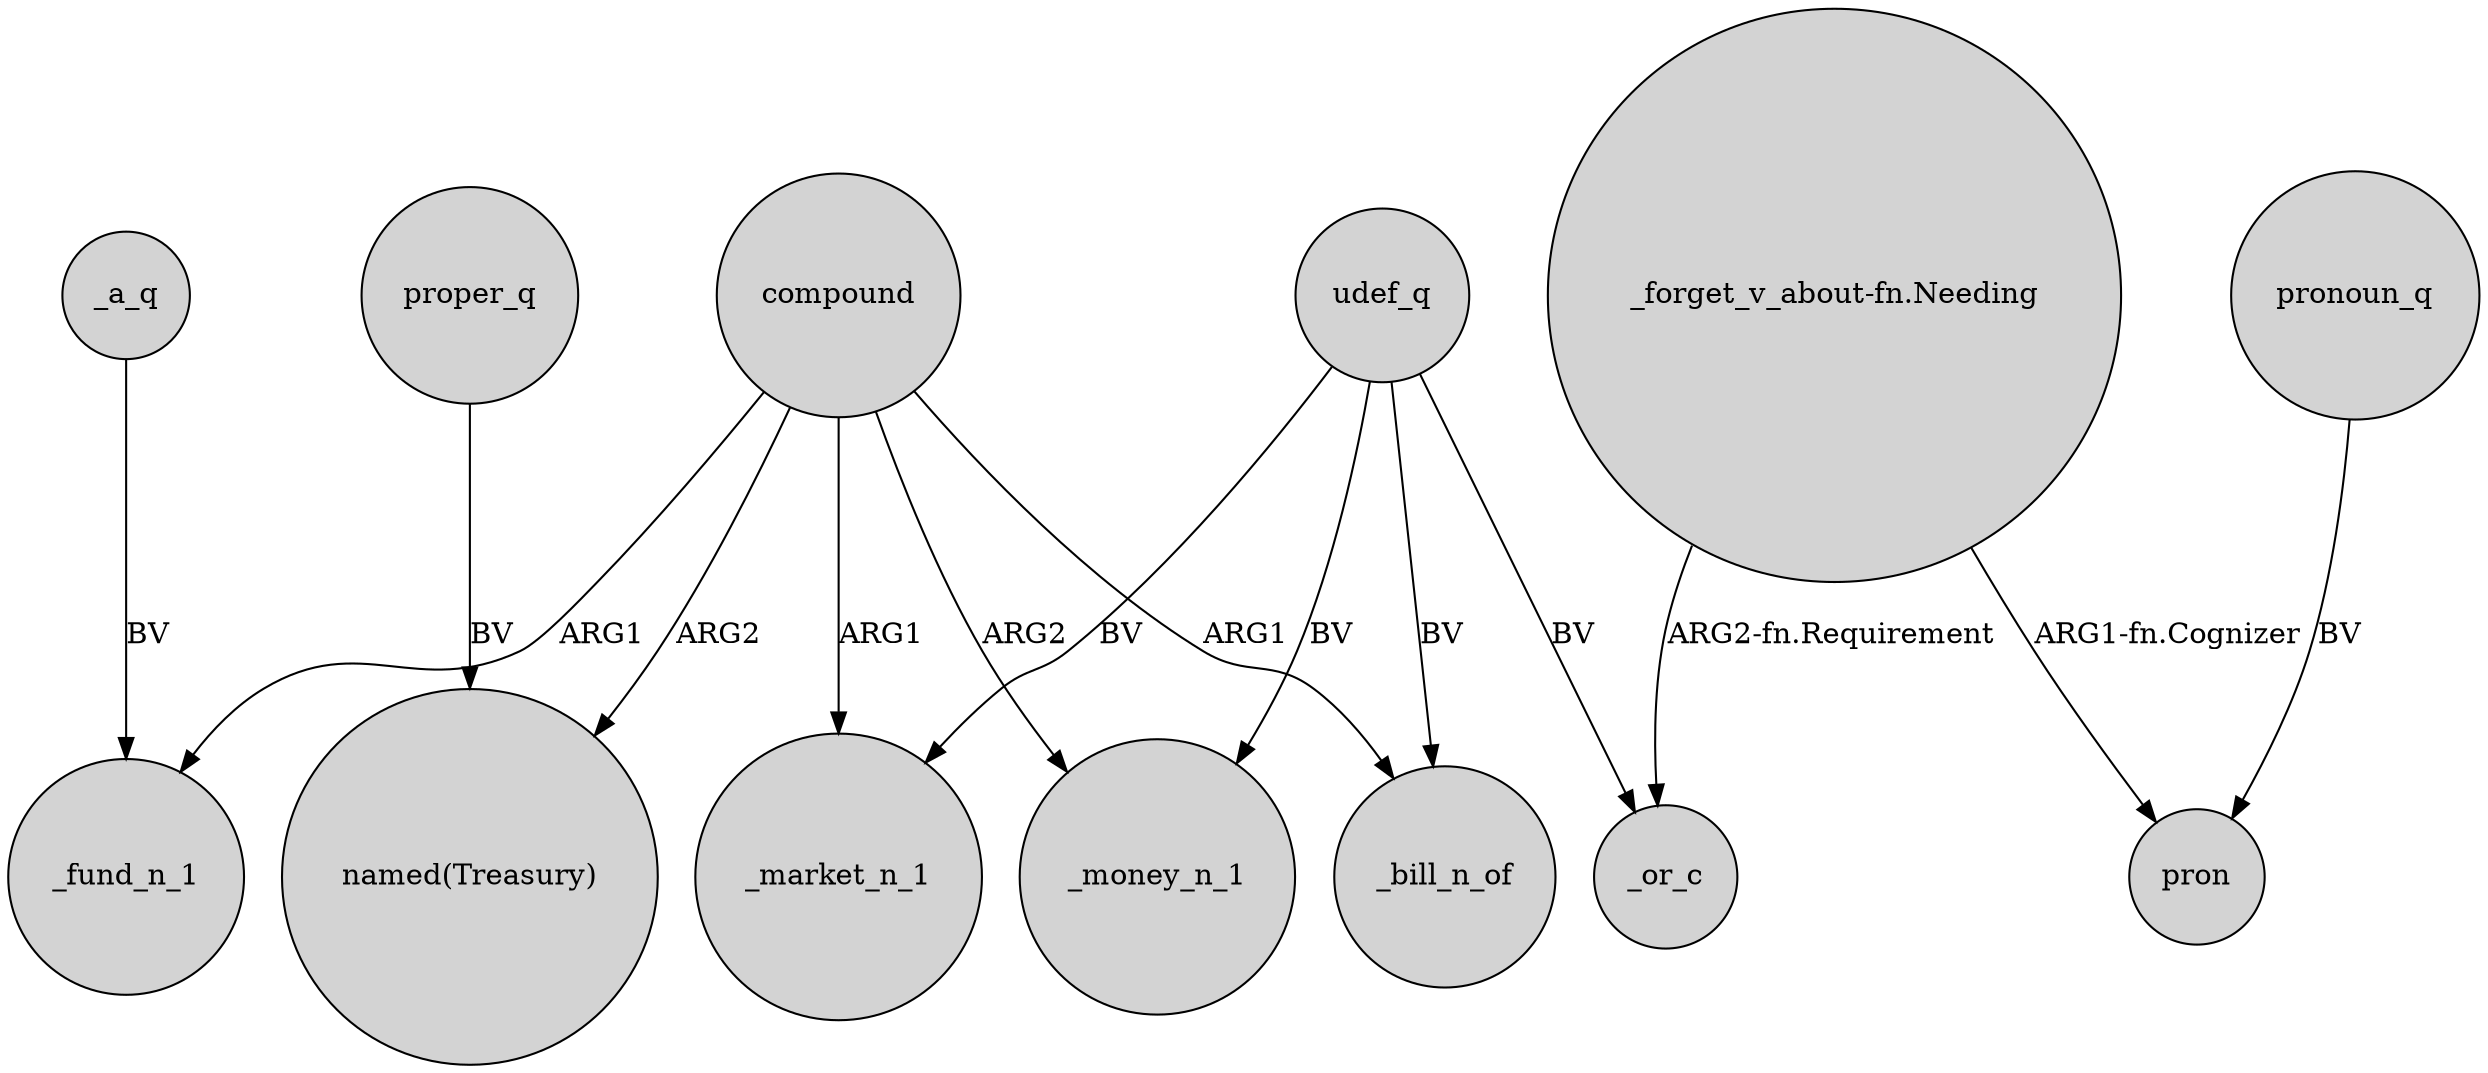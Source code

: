 digraph {
	node [shape=circle style=filled]
	udef_q -> _money_n_1 [label=BV]
	proper_q -> "named(Treasury)" [label=BV]
	udef_q -> _market_n_1 [label=BV]
	compound -> "named(Treasury)" [label=ARG2]
	compound -> _bill_n_of [label=ARG1]
	"_forget_v_about-fn.Needing" -> pron [label="ARG1-fn.Cognizer"]
	"_forget_v_about-fn.Needing" -> _or_c [label="ARG2-fn.Requirement"]
	_a_q -> _fund_n_1 [label=BV]
	compound -> _market_n_1 [label=ARG1]
	compound -> _money_n_1 [label=ARG2]
	udef_q -> _or_c [label=BV]
	pronoun_q -> pron [label=BV]
	compound -> _fund_n_1 [label=ARG1]
	udef_q -> _bill_n_of [label=BV]
}
